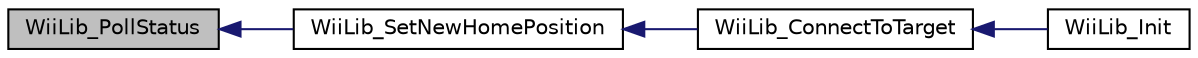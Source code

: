 digraph "WiiLib_PollStatus"
{
  edge [fontname="Helvetica",fontsize="10",labelfontname="Helvetica",labelfontsize="10"];
  node [fontname="Helvetica",fontsize="10",shape=record];
  rankdir="LR";
  Node50 [label="WiiLib_PollStatus",height=0.2,width=0.4,color="black", fillcolor="grey75", style="filled", fontcolor="black"];
  Node50 -> Node51 [dir="back",color="midnightblue",fontsize="10",style="solid",fontname="Helvetica"];
  Node51 [label="WiiLib_SetNewHomePosition",height=0.2,width=0.4,color="black", fillcolor="white", style="filled",URL="$wii__lib_8c.html#a97062879138116ad48b5fd89682d6c48",tooltip="Refreshes tracking values for the target device&#39;s status bits. "];
  Node51 -> Node52 [dir="back",color="midnightblue",fontsize="10",style="solid",fontname="Helvetica"];
  Node52 [label="WiiLib_ConnectToTarget",height=0.2,width=0.4,color="black", fillcolor="white", style="filled",URL="$wii__lib_8c.html#a351e727ad63aec8dd05b8209ffa44adf",tooltip="Attempts to connect to target device. "];
  Node52 -> Node53 [dir="back",color="midnightblue",fontsize="10",style="solid",fontname="Helvetica"];
  Node53 [label="WiiLib_Init",height=0.2,width=0.4,color="black", fillcolor="white", style="filled",URL="$wii__lib_8c.html#a39366dd2388ce824b8307ea8158eab1d",tooltip="Initializes the Wii target device (e.g. nunchuck). "];
}
